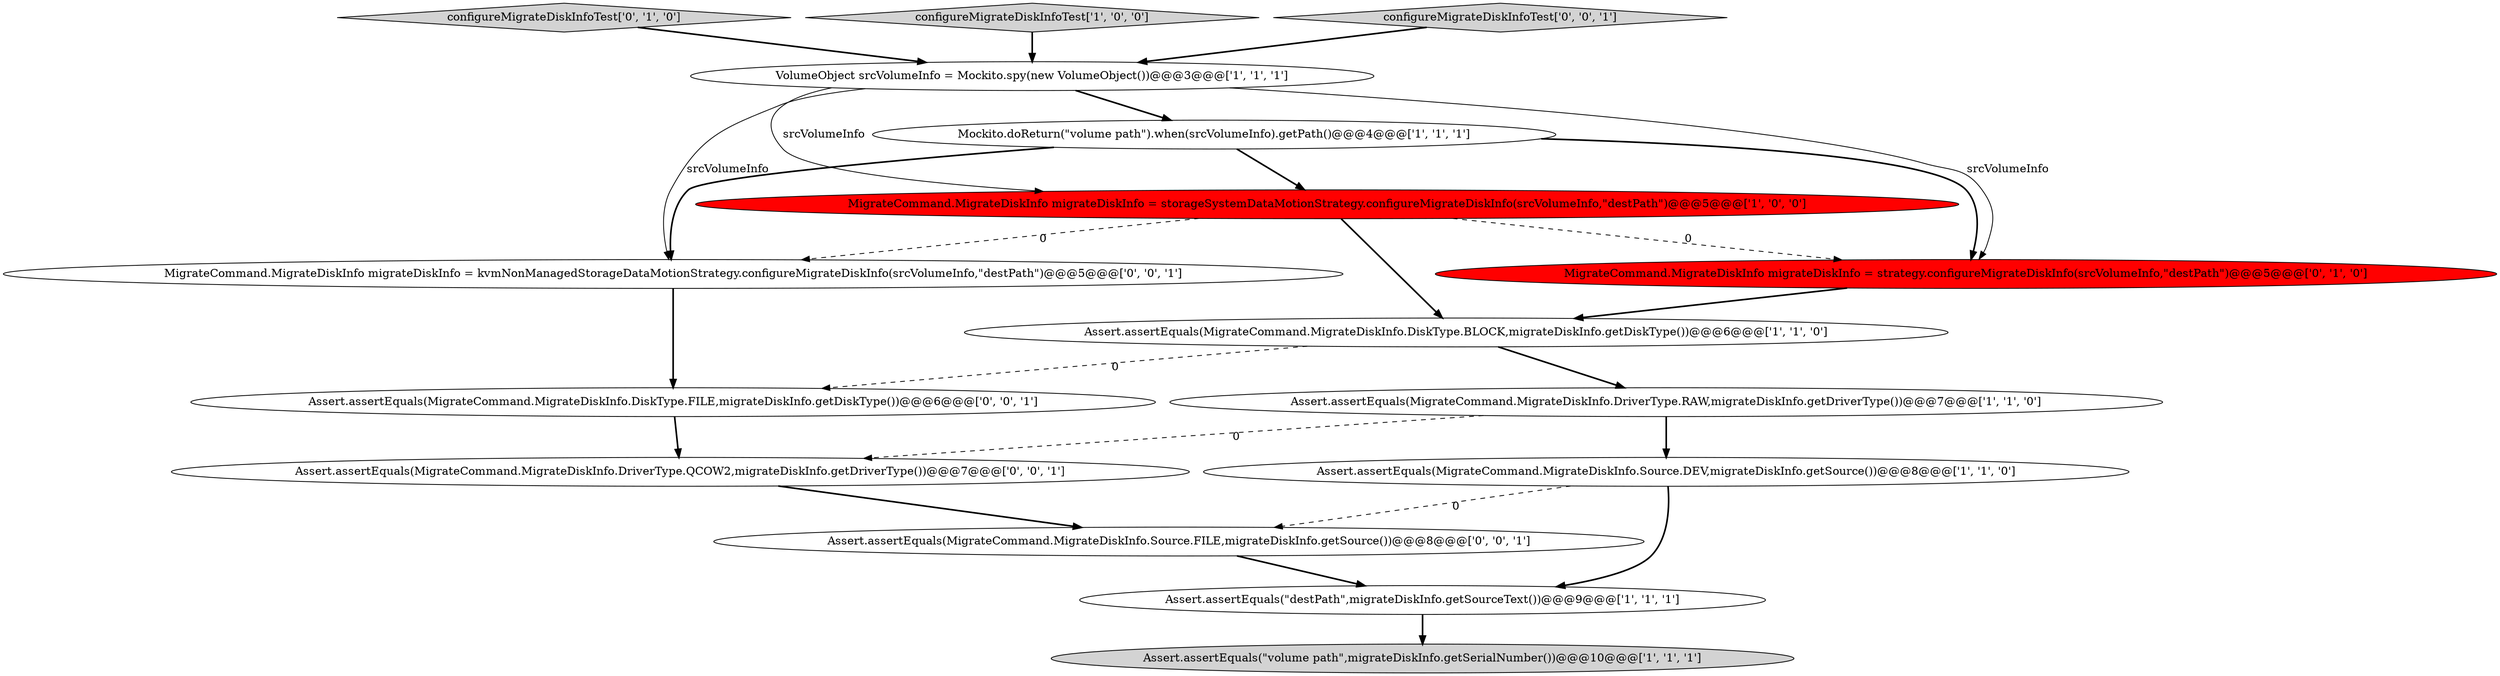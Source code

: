 digraph {
2 [style = filled, label = "Mockito.doReturn(\"volume path\").when(srcVolumeInfo).getPath()@@@4@@@['1', '1', '1']", fillcolor = white, shape = ellipse image = "AAA0AAABBB1BBB"];
3 [style = filled, label = "MigrateCommand.MigrateDiskInfo migrateDiskInfo = storageSystemDataMotionStrategy.configureMigrateDiskInfo(srcVolumeInfo,\"destPath\")@@@5@@@['1', '0', '0']", fillcolor = red, shape = ellipse image = "AAA1AAABBB1BBB"];
6 [style = filled, label = "Assert.assertEquals(MigrateCommand.MigrateDiskInfo.DriverType.RAW,migrateDiskInfo.getDriverType())@@@7@@@['1', '1', '0']", fillcolor = white, shape = ellipse image = "AAA0AAABBB1BBB"];
1 [style = filled, label = "Assert.assertEquals(MigrateCommand.MigrateDiskInfo.DiskType.BLOCK,migrateDiskInfo.getDiskType())@@@6@@@['1', '1', '0']", fillcolor = white, shape = ellipse image = "AAA0AAABBB1BBB"];
11 [style = filled, label = "Assert.assertEquals(MigrateCommand.MigrateDiskInfo.DiskType.FILE,migrateDiskInfo.getDiskType())@@@6@@@['0', '0', '1']", fillcolor = white, shape = ellipse image = "AAA0AAABBB3BBB"];
10 [style = filled, label = "configureMigrateDiskInfoTest['0', '1', '0']", fillcolor = lightgray, shape = diamond image = "AAA0AAABBB2BBB"];
9 [style = filled, label = "MigrateCommand.MigrateDiskInfo migrateDiskInfo = strategy.configureMigrateDiskInfo(srcVolumeInfo,\"destPath\")@@@5@@@['0', '1', '0']", fillcolor = red, shape = ellipse image = "AAA1AAABBB2BBB"];
12 [style = filled, label = "Assert.assertEquals(MigrateCommand.MigrateDiskInfo.DriverType.QCOW2,migrateDiskInfo.getDriverType())@@@7@@@['0', '0', '1']", fillcolor = white, shape = ellipse image = "AAA0AAABBB3BBB"];
4 [style = filled, label = "Assert.assertEquals(\"volume path\",migrateDiskInfo.getSerialNumber())@@@10@@@['1', '1', '1']", fillcolor = lightgray, shape = ellipse image = "AAA0AAABBB1BBB"];
5 [style = filled, label = "Assert.assertEquals(\"destPath\",migrateDiskInfo.getSourceText())@@@9@@@['1', '1', '1']", fillcolor = white, shape = ellipse image = "AAA0AAABBB1BBB"];
7 [style = filled, label = "Assert.assertEquals(MigrateCommand.MigrateDiskInfo.Source.DEV,migrateDiskInfo.getSource())@@@8@@@['1', '1', '0']", fillcolor = white, shape = ellipse image = "AAA0AAABBB1BBB"];
14 [style = filled, label = "Assert.assertEquals(MigrateCommand.MigrateDiskInfo.Source.FILE,migrateDiskInfo.getSource())@@@8@@@['0', '0', '1']", fillcolor = white, shape = ellipse image = "AAA0AAABBB3BBB"];
8 [style = filled, label = "configureMigrateDiskInfoTest['1', '0', '0']", fillcolor = lightgray, shape = diamond image = "AAA0AAABBB1BBB"];
15 [style = filled, label = "configureMigrateDiskInfoTest['0', '0', '1']", fillcolor = lightgray, shape = diamond image = "AAA0AAABBB3BBB"];
0 [style = filled, label = "VolumeObject srcVolumeInfo = Mockito.spy(new VolumeObject())@@@3@@@['1', '1', '1']", fillcolor = white, shape = ellipse image = "AAA0AAABBB1BBB"];
13 [style = filled, label = "MigrateCommand.MigrateDiskInfo migrateDiskInfo = kvmNonManagedStorageDataMotionStrategy.configureMigrateDiskInfo(srcVolumeInfo,\"destPath\")@@@5@@@['0', '0', '1']", fillcolor = white, shape = ellipse image = "AAA0AAABBB3BBB"];
3->1 [style = bold, label=""];
7->14 [style = dashed, label="0"];
2->3 [style = bold, label=""];
0->2 [style = bold, label=""];
11->12 [style = bold, label=""];
2->9 [style = bold, label=""];
3->13 [style = dashed, label="0"];
13->11 [style = bold, label=""];
2->13 [style = bold, label=""];
6->12 [style = dashed, label="0"];
8->0 [style = bold, label=""];
7->5 [style = bold, label=""];
1->6 [style = bold, label=""];
3->9 [style = dashed, label="0"];
1->11 [style = dashed, label="0"];
15->0 [style = bold, label=""];
10->0 [style = bold, label=""];
5->4 [style = bold, label=""];
12->14 [style = bold, label=""];
0->13 [style = solid, label="srcVolumeInfo"];
0->3 [style = solid, label="srcVolumeInfo"];
6->7 [style = bold, label=""];
9->1 [style = bold, label=""];
0->9 [style = solid, label="srcVolumeInfo"];
14->5 [style = bold, label=""];
}
